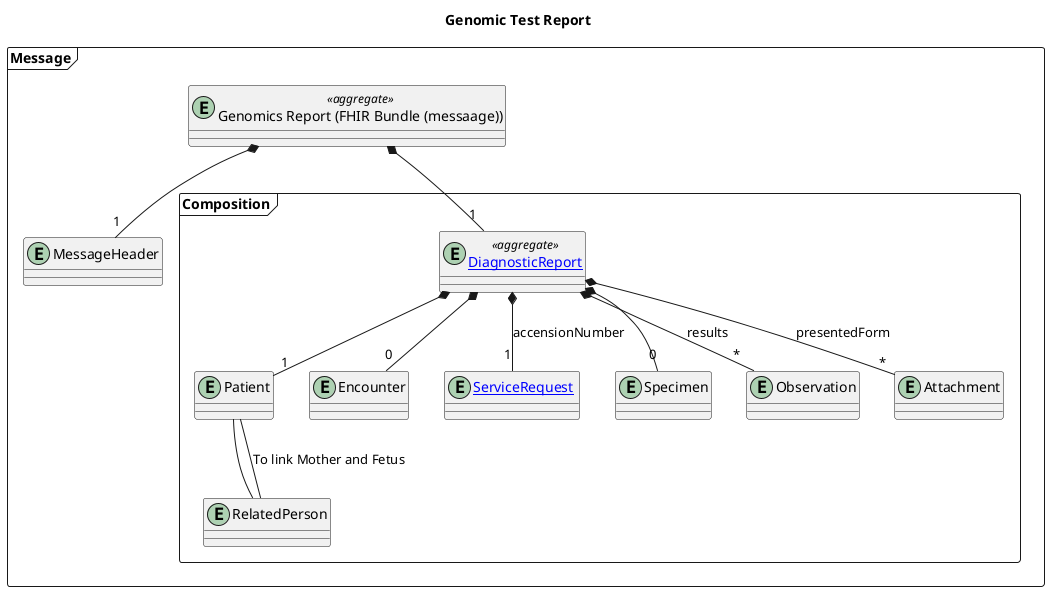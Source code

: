 @startuml

title "Genomic Test Report"

frame Message {
entity "Genomics Report (FHIR Bundle (messaage))" as oru  <<aggregate>>

entity "MessageHeader" as MSH

  frame Composition {
    entity "Patient" as PID

    entity "Encounter" as PV1

    entity "[[StructureDefinition-ServiceRequest.html ServiceRequest]] " as ORC

    entity "Specimen" as SPM

    entity "Observation" as OBX

    entity "Attachment" as OBX2

    entity "[[StructureDefinition-DiagnosticReport.html DiagnosticReport]]" as OBR <<aggregate>>

    entity "RelatedPerson" as NK1
  }
}

oru *-- "1" MSH
oru *-- "1" OBR
OBR *-- "0" SPM
OBR *-- "1" ORC : accensionNumber
OBR *-- "1" PID
OBR *-- "0" PV1
OBR *-- "*" OBX : results
OBR *-- "*" OBX2: presentedForm
NK1 -- PID : To link Mother and Fetus
PID -- NK1

@enduml
